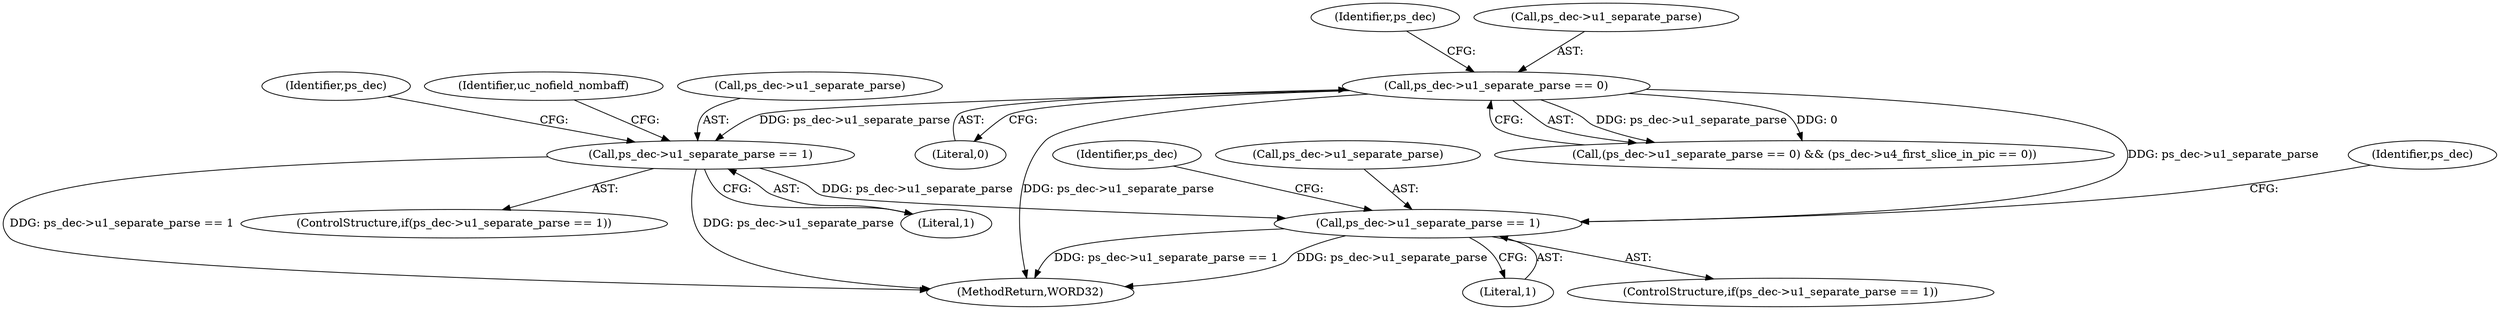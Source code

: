 digraph "0_Android_9a00f562a612d56e7b2b989d168647db900ba6cf_0@pointer" {
"1001650" [label="(Call,ps_dec->u1_separate_parse == 1)"];
"1001158" [label="(Call,ps_dec->u1_separate_parse == 0)"];
"1002066" [label="(Call,ps_dec->u1_separate_parse == 1)"];
"1002067" [label="(Call,ps_dec->u1_separate_parse)"];
"1002568" [label="(MethodReturn,WORD32)"];
"1001726" [label="(Identifier,uc_nofield_nombaff)"];
"1002074" [label="(Identifier,ps_dec)"];
"1002087" [label="(Identifier,ps_dec)"];
"1002070" [label="(Literal,1)"];
"1001162" [label="(Literal,0)"];
"1001165" [label="(Identifier,ps_dec)"];
"1001650" [label="(Call,ps_dec->u1_separate_parse == 1)"];
"1001654" [label="(Literal,1)"];
"1001651" [label="(Call,ps_dec->u1_separate_parse)"];
"1001157" [label="(Call,(ps_dec->u1_separate_parse == 0) && (ps_dec->u4_first_slice_in_pic == 0))"];
"1001158" [label="(Call,ps_dec->u1_separate_parse == 0)"];
"1002066" [label="(Call,ps_dec->u1_separate_parse == 1)"];
"1001159" [label="(Call,ps_dec->u1_separate_parse)"];
"1002065" [label="(ControlStructure,if(ps_dec->u1_separate_parse == 1))"];
"1001659" [label="(Identifier,ps_dec)"];
"1001649" [label="(ControlStructure,if(ps_dec->u1_separate_parse == 1))"];
"1001650" -> "1001649"  [label="AST: "];
"1001650" -> "1001654"  [label="CFG: "];
"1001651" -> "1001650"  [label="AST: "];
"1001654" -> "1001650"  [label="AST: "];
"1001659" -> "1001650"  [label="CFG: "];
"1001726" -> "1001650"  [label="CFG: "];
"1001650" -> "1002568"  [label="DDG: ps_dec->u1_separate_parse"];
"1001650" -> "1002568"  [label="DDG: ps_dec->u1_separate_parse == 1"];
"1001158" -> "1001650"  [label="DDG: ps_dec->u1_separate_parse"];
"1001650" -> "1002066"  [label="DDG: ps_dec->u1_separate_parse"];
"1001158" -> "1001157"  [label="AST: "];
"1001158" -> "1001162"  [label="CFG: "];
"1001159" -> "1001158"  [label="AST: "];
"1001162" -> "1001158"  [label="AST: "];
"1001165" -> "1001158"  [label="CFG: "];
"1001157" -> "1001158"  [label="CFG: "];
"1001158" -> "1002568"  [label="DDG: ps_dec->u1_separate_parse"];
"1001158" -> "1001157"  [label="DDG: ps_dec->u1_separate_parse"];
"1001158" -> "1001157"  [label="DDG: 0"];
"1001158" -> "1002066"  [label="DDG: ps_dec->u1_separate_parse"];
"1002066" -> "1002065"  [label="AST: "];
"1002066" -> "1002070"  [label="CFG: "];
"1002067" -> "1002066"  [label="AST: "];
"1002070" -> "1002066"  [label="AST: "];
"1002074" -> "1002066"  [label="CFG: "];
"1002087" -> "1002066"  [label="CFG: "];
"1002066" -> "1002568"  [label="DDG: ps_dec->u1_separate_parse"];
"1002066" -> "1002568"  [label="DDG: ps_dec->u1_separate_parse == 1"];
}
